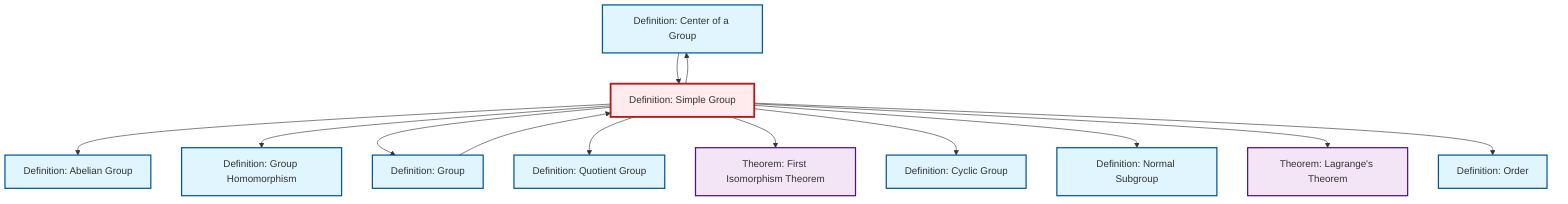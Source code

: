 graph TD
    classDef definition fill:#e1f5fe,stroke:#01579b,stroke-width:2px
    classDef theorem fill:#f3e5f5,stroke:#4a148c,stroke-width:2px
    classDef axiom fill:#fff3e0,stroke:#e65100,stroke-width:2px
    classDef example fill:#e8f5e9,stroke:#1b5e20,stroke-width:2px
    classDef current fill:#ffebee,stroke:#b71c1c,stroke-width:3px
    def-cyclic-group["Definition: Cyclic Group"]:::definition
    thm-first-isomorphism["Theorem: First Isomorphism Theorem"]:::theorem
    def-center-of-group["Definition: Center of a Group"]:::definition
    def-quotient-group["Definition: Quotient Group"]:::definition
    def-simple-group["Definition: Simple Group"]:::definition
    def-normal-subgroup["Definition: Normal Subgroup"]:::definition
    def-order["Definition: Order"]:::definition
    thm-lagrange["Theorem: Lagrange's Theorem"]:::theorem
    def-abelian-group["Definition: Abelian Group"]:::definition
    def-group["Definition: Group"]:::definition
    def-homomorphism["Definition: Group Homomorphism"]:::definition
    def-simple-group --> def-abelian-group
    def-simple-group --> def-homomorphism
    def-simple-group --> def-group
    def-center-of-group --> def-simple-group
    def-simple-group --> def-quotient-group
    def-group --> def-simple-group
    def-simple-group --> def-center-of-group
    def-simple-group --> thm-first-isomorphism
    def-simple-group --> def-cyclic-group
    def-simple-group --> def-normal-subgroup
    def-simple-group --> thm-lagrange
    def-simple-group --> def-order
    class def-simple-group current